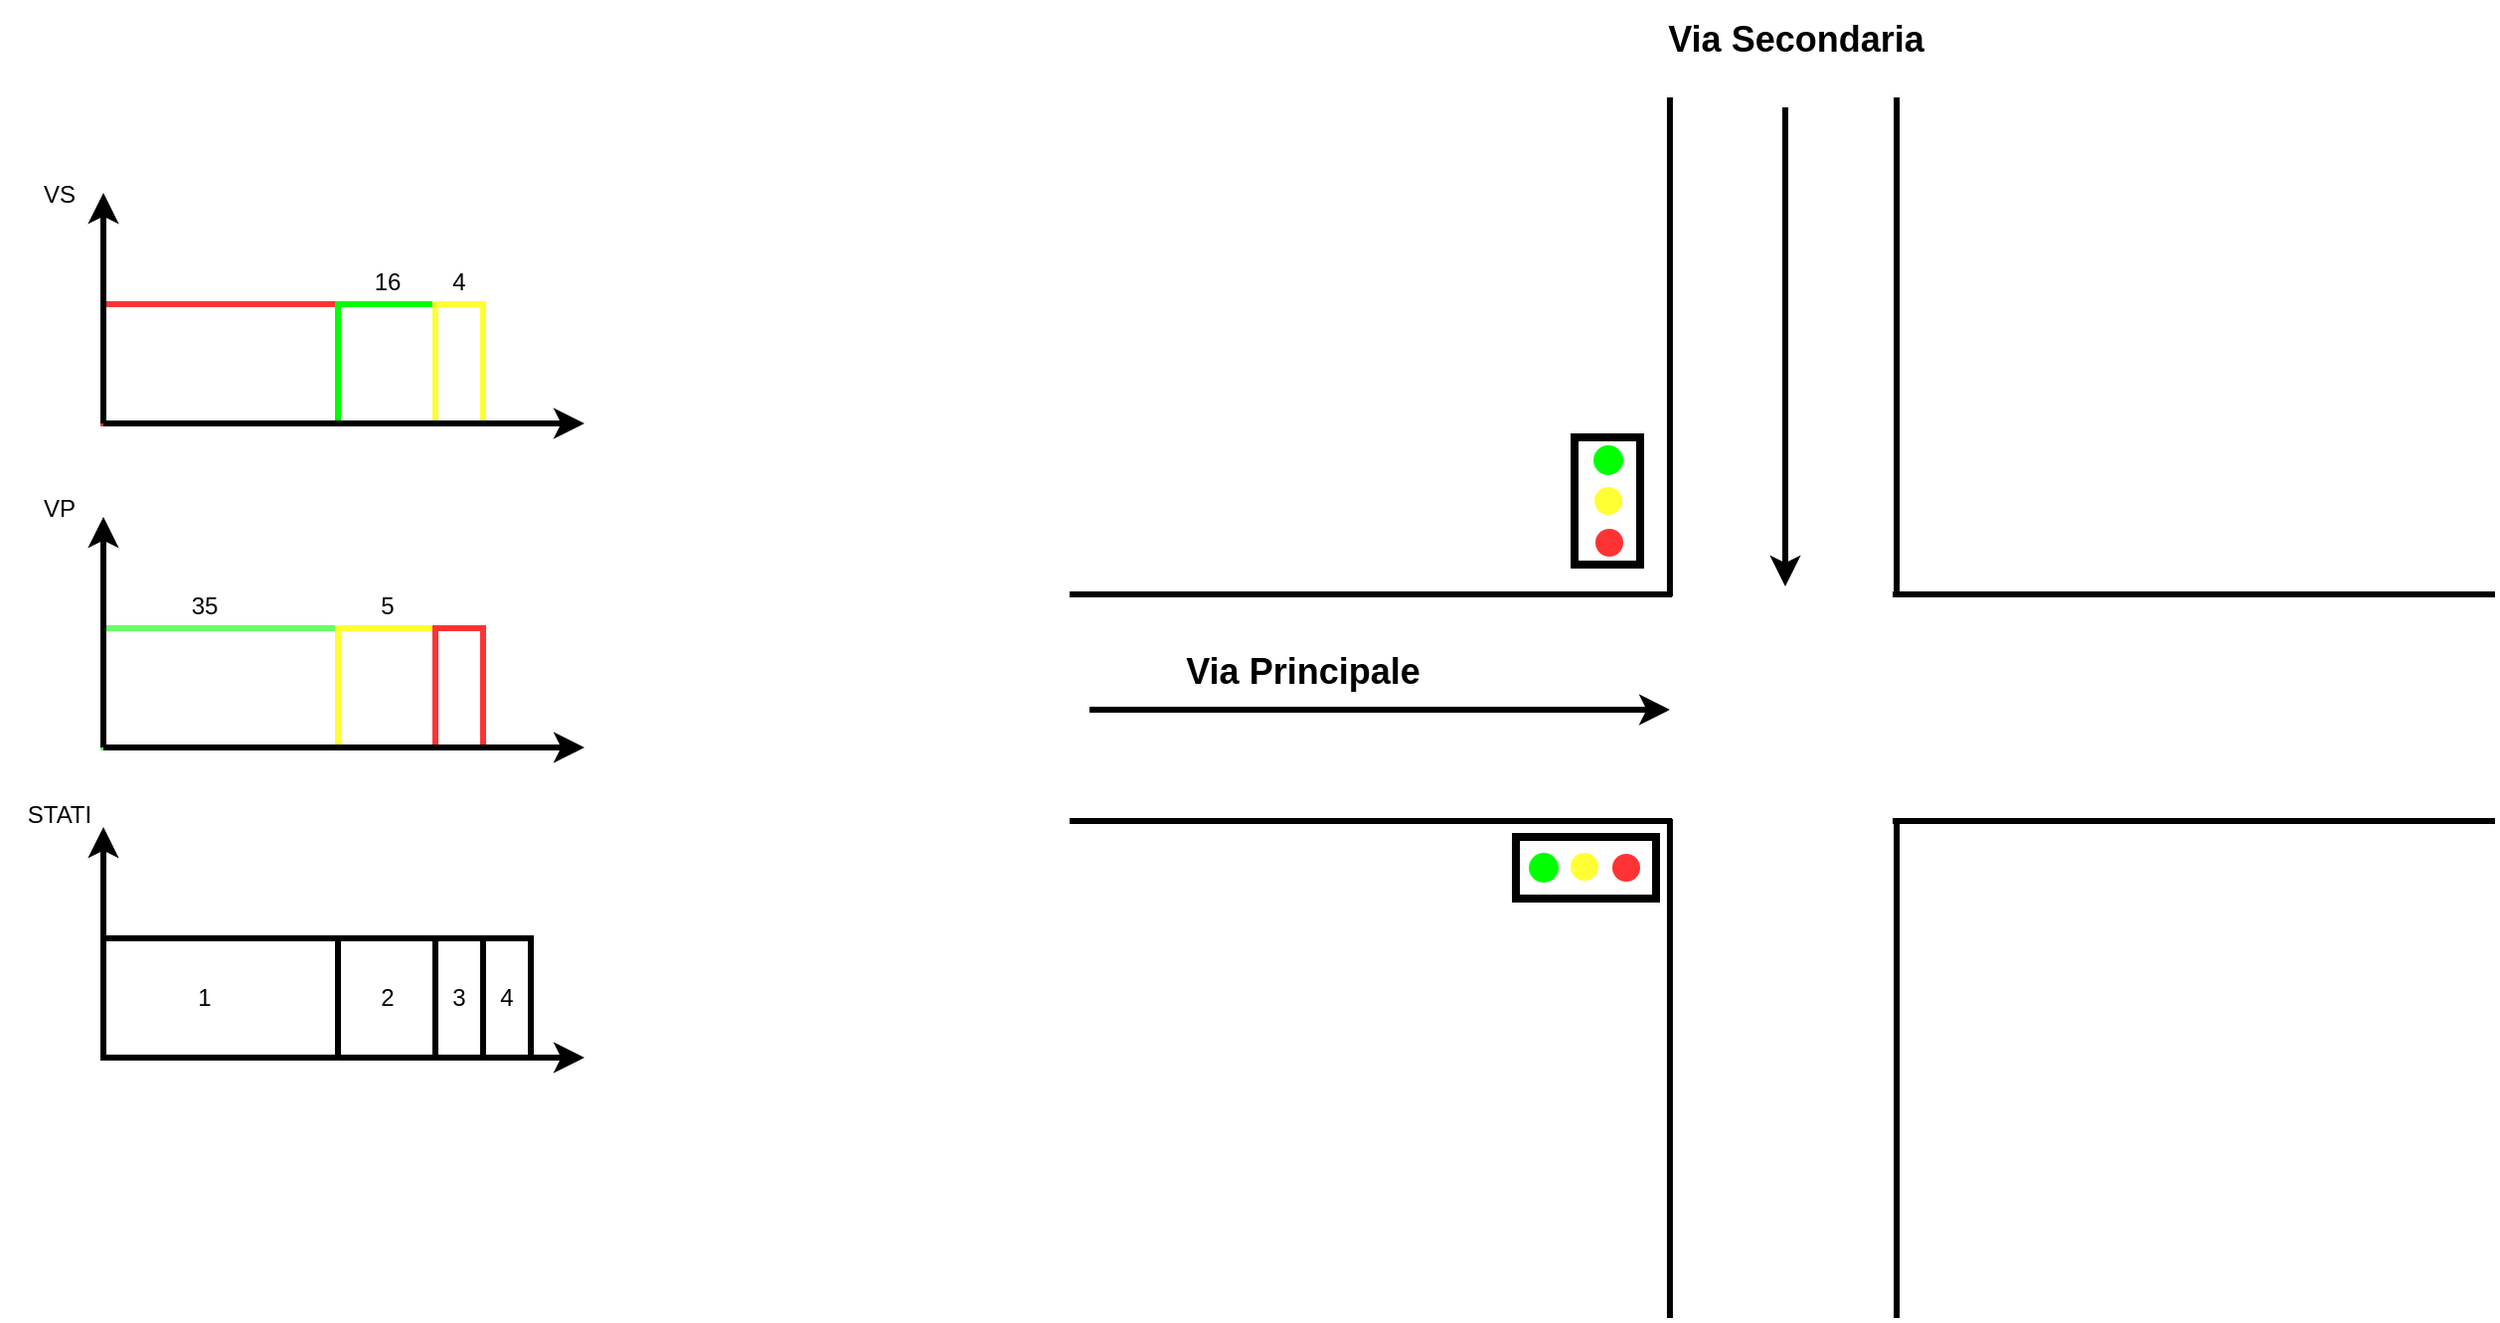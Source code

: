 <mxfile version="15.5.7" type="github">
  <diagram id="c7Gt3Mk8_dOLhBRVNb2Z" name="Page-1">
    <mxGraphModel dx="2073" dy="979" grid="0" gridSize="10" guides="1" tooltips="1" connect="1" arrows="1" fold="1" page="0" pageScale="1" pageWidth="827" pageHeight="1169" math="0" shadow="0">
      <root>
        <mxCell id="0" />
        <mxCell id="1" parent="0" />
        <mxCell id="KkHB_g1eEFW7I6v8FZpT-1" value="" style="rounded=0;whiteSpace=wrap;html=1;strokeWidth=3;strokeColor=#FF3333;" vertex="1" parent="1">
          <mxGeometry x="-51" y="199" width="118" height="60" as="geometry" />
        </mxCell>
        <mxCell id="KkHB_g1eEFW7I6v8FZpT-2" value="" style="rounded=0;whiteSpace=wrap;html=1;strokeWidth=3;strokeColor=#00FF00;" vertex="1" parent="1">
          <mxGeometry x="67" y="199" width="49" height="60" as="geometry" />
        </mxCell>
        <mxCell id="KkHB_g1eEFW7I6v8FZpT-3" value="" style="rounded=0;whiteSpace=wrap;html=1;strokeWidth=3;strokeColor=#FFFF33;" vertex="1" parent="1">
          <mxGeometry x="116" y="199" width="24" height="60" as="geometry" />
        </mxCell>
        <mxCell id="KkHB_g1eEFW7I6v8FZpT-4" value="" style="endArrow=classic;html=1;rounded=0;exitX=0;exitY=1;exitDx=0;exitDy=0;strokeWidth=3;" edge="1" parent="1" source="KkHB_g1eEFW7I6v8FZpT-1">
          <mxGeometry width="50" height="50" relative="1" as="geometry">
            <mxPoint x="-66" y="212" as="sourcePoint" />
            <mxPoint x="-51" y="143" as="targetPoint" />
          </mxGeometry>
        </mxCell>
        <mxCell id="KkHB_g1eEFW7I6v8FZpT-5" value="" style="endArrow=classic;html=1;rounded=0;exitX=0;exitY=1;exitDx=0;exitDy=0;strokeWidth=3;" edge="1" parent="1" source="KkHB_g1eEFW7I6v8FZpT-1">
          <mxGeometry width="50" height="50" relative="1" as="geometry">
            <mxPoint x="-41" y="269" as="sourcePoint" />
            <mxPoint x="191" y="259" as="targetPoint" />
          </mxGeometry>
        </mxCell>
        <mxCell id="KkHB_g1eEFW7I6v8FZpT-6" value="16" style="text;html=1;strokeColor=none;fillColor=none;align=center;verticalAlign=middle;whiteSpace=wrap;rounded=0;" vertex="1" parent="1">
          <mxGeometry x="61.5" y="173" width="60" height="30" as="geometry" />
        </mxCell>
        <mxCell id="KkHB_g1eEFW7I6v8FZpT-7" value="4" style="text;html=1;strokeColor=none;fillColor=none;align=center;verticalAlign=middle;whiteSpace=wrap;rounded=0;" vertex="1" parent="1">
          <mxGeometry x="98" y="173" width="60" height="30" as="geometry" />
        </mxCell>
        <mxCell id="KkHB_g1eEFW7I6v8FZpT-8" value="VS" style="text;html=1;strokeColor=none;fillColor=none;align=center;verticalAlign=middle;whiteSpace=wrap;rounded=0;" vertex="1" parent="1">
          <mxGeometry x="-103" y="129" width="60" height="30" as="geometry" />
        </mxCell>
        <mxCell id="KkHB_g1eEFW7I6v8FZpT-9" value="" style="rounded=0;whiteSpace=wrap;html=1;strokeWidth=3;strokeColor=#66FF66;" vertex="1" parent="1">
          <mxGeometry x="-51" y="362" width="118" height="60" as="geometry" />
        </mxCell>
        <mxCell id="KkHB_g1eEFW7I6v8FZpT-10" value="" style="rounded=0;whiteSpace=wrap;html=1;strokeWidth=3;strokeColor=#FFFF33;" vertex="1" parent="1">
          <mxGeometry x="67" y="362" width="49" height="60" as="geometry" />
        </mxCell>
        <mxCell id="KkHB_g1eEFW7I6v8FZpT-11" value="" style="rounded=0;whiteSpace=wrap;html=1;strokeWidth=3;strokeColor=#FF3333;" vertex="1" parent="1">
          <mxGeometry x="116" y="362" width="24" height="60" as="geometry" />
        </mxCell>
        <mxCell id="KkHB_g1eEFW7I6v8FZpT-12" value="" style="endArrow=classic;html=1;rounded=0;exitX=0;exitY=1;exitDx=0;exitDy=0;strokeWidth=3;" edge="1" parent="1" source="KkHB_g1eEFW7I6v8FZpT-9">
          <mxGeometry width="50" height="50" relative="1" as="geometry">
            <mxPoint x="-66" y="375" as="sourcePoint" />
            <mxPoint x="-51" y="306" as="targetPoint" />
          </mxGeometry>
        </mxCell>
        <mxCell id="KkHB_g1eEFW7I6v8FZpT-13" value="" style="endArrow=classic;html=1;rounded=0;exitX=0;exitY=1;exitDx=0;exitDy=0;strokeWidth=3;" edge="1" parent="1" source="KkHB_g1eEFW7I6v8FZpT-9">
          <mxGeometry width="50" height="50" relative="1" as="geometry">
            <mxPoint x="-41" y="432" as="sourcePoint" />
            <mxPoint x="191" y="422" as="targetPoint" />
          </mxGeometry>
        </mxCell>
        <mxCell id="KkHB_g1eEFW7I6v8FZpT-14" value="35" style="text;html=1;strokeColor=none;fillColor=none;align=center;verticalAlign=middle;whiteSpace=wrap;rounded=0;" vertex="1" parent="1">
          <mxGeometry x="-30" y="336" width="60" height="30" as="geometry" />
        </mxCell>
        <mxCell id="KkHB_g1eEFW7I6v8FZpT-15" value="5" style="text;html=1;strokeColor=none;fillColor=none;align=center;verticalAlign=middle;whiteSpace=wrap;rounded=0;" vertex="1" parent="1">
          <mxGeometry x="61.5" y="336" width="60" height="30" as="geometry" />
        </mxCell>
        <mxCell id="KkHB_g1eEFW7I6v8FZpT-16" value="VP" style="text;html=1;strokeColor=none;fillColor=none;align=center;verticalAlign=middle;whiteSpace=wrap;rounded=0;" vertex="1" parent="1">
          <mxGeometry x="-103" y="287" width="60" height="30" as="geometry" />
        </mxCell>
        <mxCell id="KkHB_g1eEFW7I6v8FZpT-17" value="" style="rounded=0;whiteSpace=wrap;html=1;strokeWidth=3;strokeColor=#000000;" vertex="1" parent="1">
          <mxGeometry x="-51" y="518" width="118" height="60" as="geometry" />
        </mxCell>
        <mxCell id="KkHB_g1eEFW7I6v8FZpT-28" style="edgeStyle=orthogonalEdgeStyle;rounded=0;orthogonalLoop=1;jettySize=auto;html=1;exitX=1;exitY=0;exitDx=0;exitDy=0;entryX=0;entryY=0;entryDx=0;entryDy=0;strokeWidth=3;" edge="1" parent="1" source="KkHB_g1eEFW7I6v8FZpT-18" target="KkHB_g1eEFW7I6v8FZpT-19">
          <mxGeometry relative="1" as="geometry" />
        </mxCell>
        <mxCell id="KkHB_g1eEFW7I6v8FZpT-18" value="" style="rounded=0;whiteSpace=wrap;html=1;strokeWidth=3;strokeColor=#000000;" vertex="1" parent="1">
          <mxGeometry x="67" y="518" width="49" height="60" as="geometry" />
        </mxCell>
        <mxCell id="KkHB_g1eEFW7I6v8FZpT-19" value="" style="rounded=0;whiteSpace=wrap;html=1;strokeWidth=3;strokeColor=#000000;" vertex="1" parent="1">
          <mxGeometry x="116" y="518" width="24" height="60" as="geometry" />
        </mxCell>
        <mxCell id="KkHB_g1eEFW7I6v8FZpT-20" value="" style="endArrow=classic;html=1;rounded=0;exitX=0;exitY=1;exitDx=0;exitDy=0;strokeWidth=3;" edge="1" parent="1" source="KkHB_g1eEFW7I6v8FZpT-17">
          <mxGeometry width="50" height="50" relative="1" as="geometry">
            <mxPoint x="-66" y="531" as="sourcePoint" />
            <mxPoint x="-51" y="462" as="targetPoint" />
          </mxGeometry>
        </mxCell>
        <mxCell id="KkHB_g1eEFW7I6v8FZpT-21" value="" style="endArrow=classic;html=1;rounded=0;exitX=0;exitY=1;exitDx=0;exitDy=0;strokeWidth=3;" edge="1" parent="1" source="KkHB_g1eEFW7I6v8FZpT-17">
          <mxGeometry width="50" height="50" relative="1" as="geometry">
            <mxPoint x="-41" y="588" as="sourcePoint" />
            <mxPoint x="191" y="578" as="targetPoint" />
          </mxGeometry>
        </mxCell>
        <mxCell id="KkHB_g1eEFW7I6v8FZpT-22" value="1" style="text;html=1;strokeColor=none;fillColor=none;align=center;verticalAlign=middle;whiteSpace=wrap;rounded=0;" vertex="1" parent="1">
          <mxGeometry x="-30" y="533" width="60" height="30" as="geometry" />
        </mxCell>
        <mxCell id="KkHB_g1eEFW7I6v8FZpT-23" value="2" style="text;html=1;strokeColor=none;fillColor=none;align=center;verticalAlign=middle;whiteSpace=wrap;rounded=0;" vertex="1" parent="1">
          <mxGeometry x="61.5" y="533" width="60" height="30" as="geometry" />
        </mxCell>
        <mxCell id="KkHB_g1eEFW7I6v8FZpT-24" value="STATI" style="text;html=1;strokeColor=none;fillColor=none;align=center;verticalAlign=middle;whiteSpace=wrap;rounded=0;" vertex="1" parent="1">
          <mxGeometry x="-103" y="441" width="60" height="30" as="geometry" />
        </mxCell>
        <mxCell id="KkHB_g1eEFW7I6v8FZpT-25" value="3" style="text;html=1;strokeColor=none;fillColor=none;align=center;verticalAlign=middle;whiteSpace=wrap;rounded=0;" vertex="1" parent="1">
          <mxGeometry x="98" y="533" width="60" height="30" as="geometry" />
        </mxCell>
        <mxCell id="KkHB_g1eEFW7I6v8FZpT-26" value="" style="rounded=0;whiteSpace=wrap;html=1;strokeWidth=3;strokeColor=#000000;" vertex="1" parent="1">
          <mxGeometry x="140" y="518" width="24" height="60" as="geometry" />
        </mxCell>
        <mxCell id="KkHB_g1eEFW7I6v8FZpT-27" value="4" style="text;html=1;strokeColor=none;fillColor=none;align=center;verticalAlign=middle;whiteSpace=wrap;rounded=0;" vertex="1" parent="1">
          <mxGeometry x="122" y="533" width="60" height="30" as="geometry" />
        </mxCell>
        <mxCell id="KkHB_g1eEFW7I6v8FZpT-29" value="" style="shape=link;html=1;rounded=0;strokeWidth=3;width=112.069;" edge="1" parent="1">
          <mxGeometry width="100" relative="1" as="geometry">
            <mxPoint x="435" y="402" as="sourcePoint" />
            <mxPoint x="738" y="402" as="targetPoint" />
          </mxGeometry>
        </mxCell>
        <mxCell id="KkHB_g1eEFW7I6v8FZpT-30" value="" style="shape=link;html=1;rounded=0;strokeWidth=3;width=112.069;" edge="1" parent="1">
          <mxGeometry width="100" relative="1" as="geometry">
            <mxPoint x="794" y="95" as="sourcePoint" />
            <mxPoint x="794" y="346" as="targetPoint" />
          </mxGeometry>
        </mxCell>
        <mxCell id="KkHB_g1eEFW7I6v8FZpT-31" value="" style="shape=link;html=1;rounded=0;strokeWidth=3;width=112.069;" edge="1" parent="1">
          <mxGeometry width="100" relative="1" as="geometry">
            <mxPoint x="849" y="402" as="sourcePoint" />
            <mxPoint x="1152" y="402" as="targetPoint" />
          </mxGeometry>
        </mxCell>
        <mxCell id="KkHB_g1eEFW7I6v8FZpT-32" value="" style="shape=link;html=1;rounded=0;strokeWidth=3;width=112.069;" edge="1" parent="1">
          <mxGeometry width="100" relative="1" as="geometry">
            <mxPoint x="794" y="458" as="sourcePoint" />
            <mxPoint x="794" y="709" as="targetPoint" />
          </mxGeometry>
        </mxCell>
        <mxCell id="KkHB_g1eEFW7I6v8FZpT-33" value="" style="endArrow=classic;html=1;rounded=0;strokeWidth=3;" edge="1" parent="1">
          <mxGeometry width="50" height="50" relative="1" as="geometry">
            <mxPoint x="445" y="403" as="sourcePoint" />
            <mxPoint x="737" y="403" as="targetPoint" />
          </mxGeometry>
        </mxCell>
        <mxCell id="KkHB_g1eEFW7I6v8FZpT-34" value="&lt;b&gt;&lt;font style=&quot;line-height: 1.6 ; font-size: 18px&quot;&gt;Via Principale&lt;/font&gt;&lt;/b&gt;" style="text;html=1;strokeColor=none;fillColor=none;align=center;verticalAlign=middle;whiteSpace=wrap;rounded=0;strokeWidth=4;perimeterSpacing=2;" vertex="1" parent="1">
          <mxGeometry x="470" y="364" width="165" height="39" as="geometry" />
        </mxCell>
        <mxCell id="KkHB_g1eEFW7I6v8FZpT-35" value="&lt;b&gt;&lt;font style=&quot;line-height: 1.6 ; font-size: 18px&quot;&gt;Via Secondaria&lt;/font&gt;&lt;/b&gt;" style="text;html=1;strokeColor=none;fillColor=none;align=center;verticalAlign=middle;whiteSpace=wrap;rounded=0;strokeWidth=4;perimeterSpacing=2;" vertex="1" parent="1">
          <mxGeometry x="718" y="46" width="165" height="39" as="geometry" />
        </mxCell>
        <mxCell id="KkHB_g1eEFW7I6v8FZpT-36" value="" style="endArrow=classic;html=1;rounded=0;strokeWidth=3;" edge="1" parent="1">
          <mxGeometry width="50" height="50" relative="1" as="geometry">
            <mxPoint x="795" y="100" as="sourcePoint" />
            <mxPoint x="795" y="341" as="targetPoint" />
          </mxGeometry>
        </mxCell>
        <mxCell id="KkHB_g1eEFW7I6v8FZpT-37" value="" style="rounded=0;whiteSpace=wrap;html=1;fontSize=18;strokeColor=#000000;strokeWidth=4;" vertex="1" parent="1">
          <mxGeometry x="689" y="266" width="33" height="64" as="geometry" />
        </mxCell>
        <mxCell id="KkHB_g1eEFW7I6v8FZpT-38" value="" style="ellipse;whiteSpace=wrap;html=1;aspect=fixed;fontSize=18;strokeColor=none;strokeWidth=4;fillColor=#00FF00;" vertex="1" parent="1">
          <mxGeometry x="698.5" y="270" width="15" height="15" as="geometry" />
        </mxCell>
        <mxCell id="KkHB_g1eEFW7I6v8FZpT-39" value="" style="ellipse;whiteSpace=wrap;html=1;aspect=fixed;fontSize=18;strokeColor=none;strokeWidth=4;fillColor=#FF3333;" vertex="1" parent="1">
          <mxGeometry x="699.5" y="312" width="14" height="14" as="geometry" />
        </mxCell>
        <mxCell id="KkHB_g1eEFW7I6v8FZpT-40" value="" style="ellipse;whiteSpace=wrap;html=1;aspect=fixed;fontSize=18;strokeColor=none;strokeWidth=4;fillColor=#FFFF33;" vertex="1" parent="1">
          <mxGeometry x="699" y="291" width="14" height="14" as="geometry" />
        </mxCell>
        <mxCell id="KkHB_g1eEFW7I6v8FZpT-41" value="" style="rounded=0;whiteSpace=wrap;html=1;fontSize=18;strokeColor=#000000;strokeWidth=4;" vertex="1" parent="1">
          <mxGeometry x="659.5" y="467" width="70.5" height="31" as="geometry" />
        </mxCell>
        <mxCell id="KkHB_g1eEFW7I6v8FZpT-42" value="" style="ellipse;whiteSpace=wrap;html=1;aspect=fixed;fontSize=18;strokeColor=none;strokeWidth=4;fillColor=#00FF00;" vertex="1" parent="1">
          <mxGeometry x="666" y="475" width="15" height="15" as="geometry" />
        </mxCell>
        <mxCell id="KkHB_g1eEFW7I6v8FZpT-43" value="" style="ellipse;whiteSpace=wrap;html=1;aspect=fixed;fontSize=18;strokeColor=none;strokeWidth=4;fillColor=#FF3333;" vertex="1" parent="1">
          <mxGeometry x="708" y="475.5" width="14" height="14" as="geometry" />
        </mxCell>
        <mxCell id="KkHB_g1eEFW7I6v8FZpT-44" value="" style="ellipse;whiteSpace=wrap;html=1;aspect=fixed;fontSize=18;strokeColor=none;strokeWidth=4;fillColor=#FFFF33;" vertex="1" parent="1">
          <mxGeometry x="687" y="475" width="14" height="14" as="geometry" />
        </mxCell>
      </root>
    </mxGraphModel>
  </diagram>
</mxfile>
